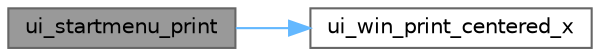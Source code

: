 digraph "ui_startmenu_print"
{
 // LATEX_PDF_SIZE
  bgcolor="transparent";
  edge [fontname=Helvetica,fontsize=10,labelfontname=Helvetica,labelfontsize=10];
  node [fontname=Helvetica,fontsize=10,shape=box,height=0.2,width=0.4];
  rankdir="LR";
  Node1 [label="ui_startmenu_print",height=0.2,width=0.4,color="gray40", fillcolor="grey60", style="filled", fontcolor="black",tooltip="rappresent the menù."];
  Node1 -> Node2 [color="steelblue1",style="solid"];
  Node2 [label="ui_win_print_centered_x",height=0.2,width=0.4,color="grey40", fillcolor="white", style="filled",URL="$ui__win_8c.html#a778046287138b372545307bc675eefa5",tooltip="Print a string at the center of the screen only in the x axis."];
}
